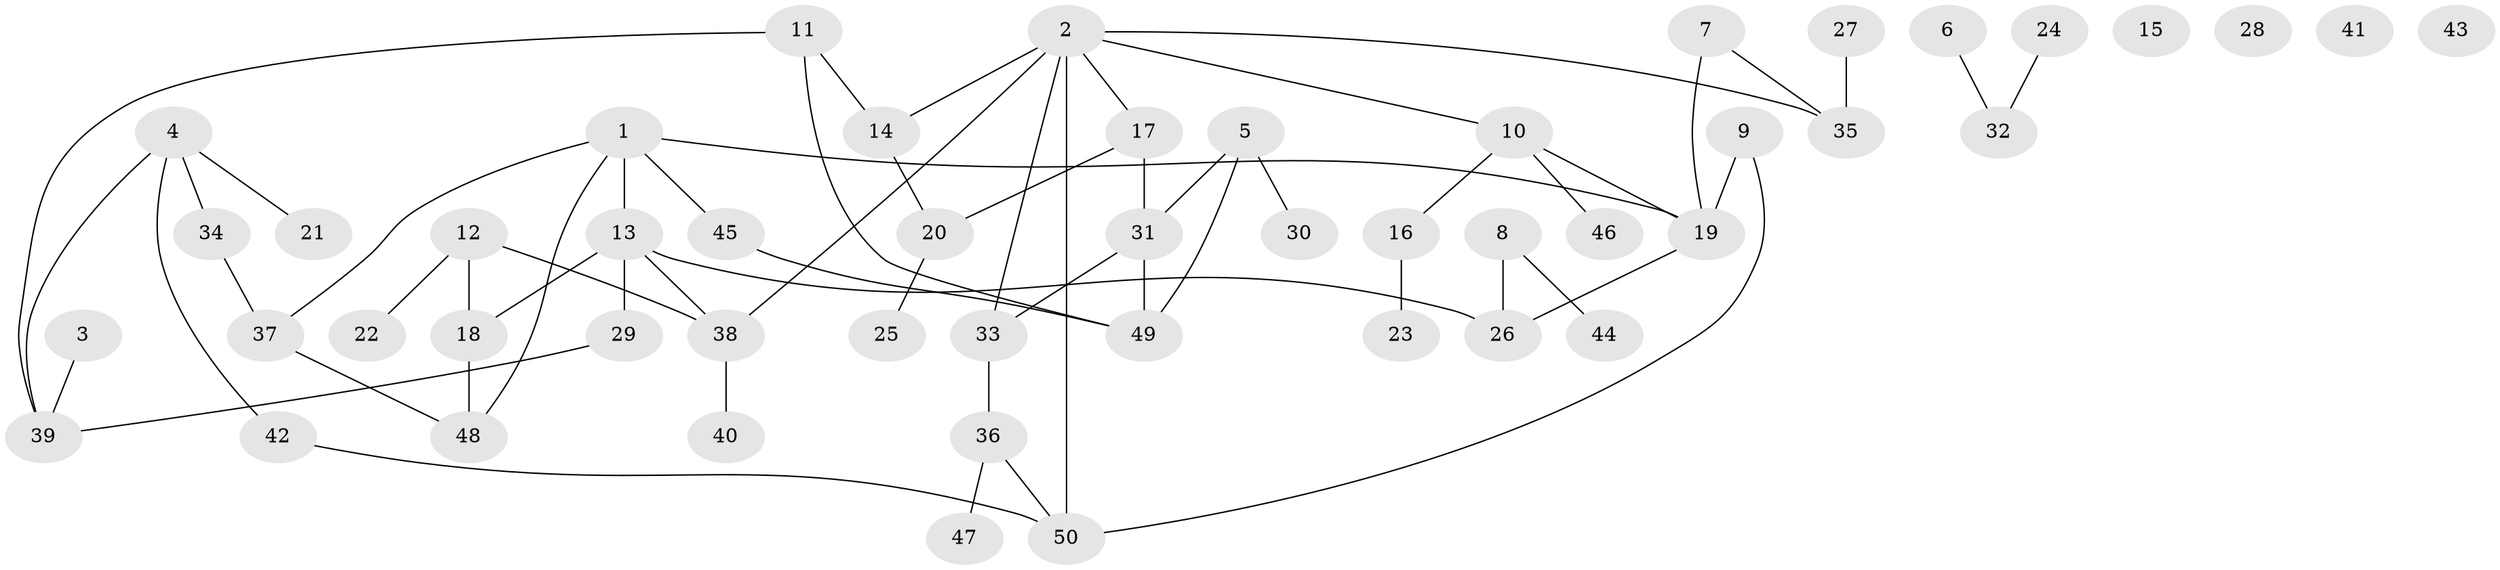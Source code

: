 // coarse degree distribution, {8: 0.10526315789473684, 1: 0.21052631578947367, 4: 0.05263157894736842, 2: 0.3157894736842105, 5: 0.10526315789473684, 0: 0.21052631578947367}
// Generated by graph-tools (version 1.1) at 2025/16/03/04/25 18:16:46]
// undirected, 50 vertices, 60 edges
graph export_dot {
graph [start="1"]
  node [color=gray90,style=filled];
  1;
  2;
  3;
  4;
  5;
  6;
  7;
  8;
  9;
  10;
  11;
  12;
  13;
  14;
  15;
  16;
  17;
  18;
  19;
  20;
  21;
  22;
  23;
  24;
  25;
  26;
  27;
  28;
  29;
  30;
  31;
  32;
  33;
  34;
  35;
  36;
  37;
  38;
  39;
  40;
  41;
  42;
  43;
  44;
  45;
  46;
  47;
  48;
  49;
  50;
  1 -- 13;
  1 -- 19;
  1 -- 37;
  1 -- 45;
  1 -- 48;
  2 -- 10;
  2 -- 14;
  2 -- 17;
  2 -- 33;
  2 -- 35;
  2 -- 38;
  2 -- 50;
  3 -- 39;
  4 -- 21;
  4 -- 34;
  4 -- 39;
  4 -- 42;
  5 -- 30;
  5 -- 31;
  5 -- 49;
  6 -- 32;
  7 -- 19;
  7 -- 35;
  8 -- 26;
  8 -- 44;
  9 -- 19;
  9 -- 50;
  10 -- 16;
  10 -- 19;
  10 -- 46;
  11 -- 14;
  11 -- 39;
  11 -- 49;
  12 -- 18;
  12 -- 22;
  12 -- 38;
  13 -- 18;
  13 -- 26;
  13 -- 29;
  13 -- 38;
  14 -- 20;
  16 -- 23;
  17 -- 20;
  17 -- 31;
  18 -- 48;
  19 -- 26;
  20 -- 25;
  24 -- 32;
  27 -- 35;
  29 -- 39;
  31 -- 33;
  31 -- 49;
  33 -- 36;
  34 -- 37;
  36 -- 47;
  36 -- 50;
  37 -- 48;
  38 -- 40;
  42 -- 50;
  45 -- 49;
}
